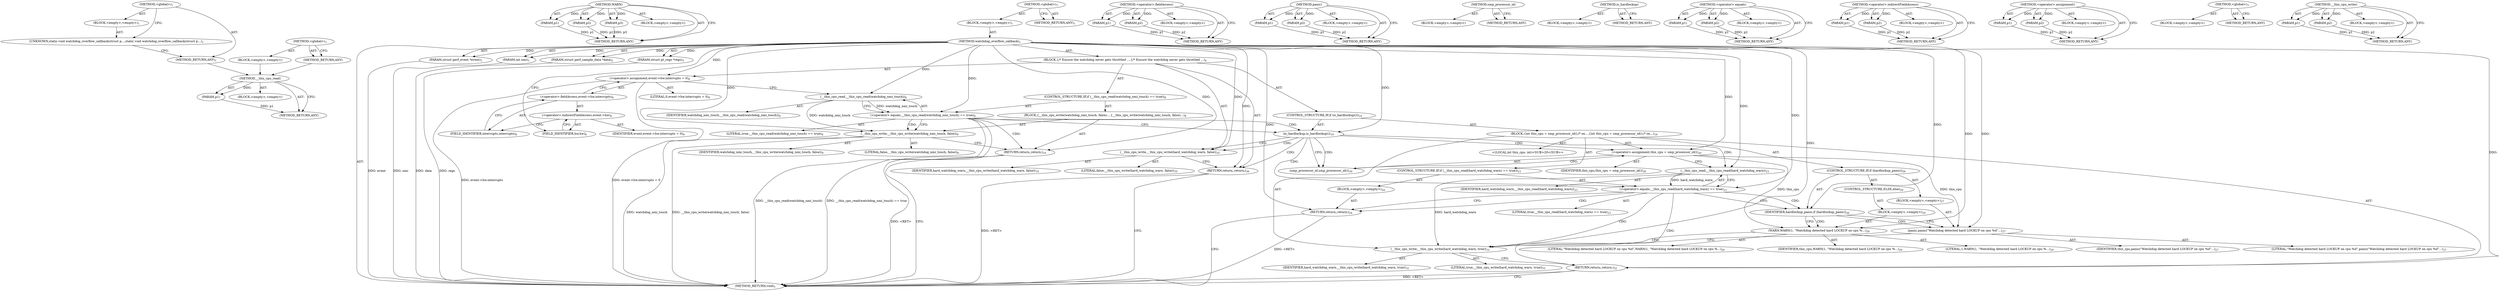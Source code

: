 digraph "&lt;global&gt;" {
vulnerable_112 [label=<(METHOD,__this_cpu_read)>];
vulnerable_113 [label=<(PARAM,p1)>];
vulnerable_114 [label=<(BLOCK,&lt;empty&gt;,&lt;empty&gt;)>];
vulnerable_115 [label=<(METHOD_RETURN,ANY)>];
vulnerable_132 [label=<(METHOD,WARN)>];
vulnerable_133 [label=<(PARAM,p1)>];
vulnerable_134 [label=<(PARAM,p2)>];
vulnerable_135 [label=<(PARAM,p3)>];
vulnerable_136 [label=<(BLOCK,&lt;empty&gt;,&lt;empty&gt;)>];
vulnerable_137 [label=<(METHOD_RETURN,ANY)>];
vulnerable_6 [label=<(METHOD,&lt;global&gt;)<SUB>1</SUB>>];
vulnerable_7 [label=<(BLOCK,&lt;empty&gt;,&lt;empty&gt;)<SUB>1</SUB>>];
vulnerable_8 [label=<(METHOD,watchdog_overflow_callback)<SUB>1</SUB>>];
vulnerable_9 [label=<(PARAM,struct perf_event *event)<SUB>1</SUB>>];
vulnerable_10 [label=<(PARAM,int nmi)<SUB>1</SUB>>];
vulnerable_11 [label=<(PARAM,struct perf_sample_data *data)<SUB>2</SUB>>];
vulnerable_12 [label=<(PARAM,struct pt_regs *regs)<SUB>3</SUB>>];
vulnerable_13 [label=<(BLOCK,{
	/* Ensure the watchdog never gets throttled ...,{
	/* Ensure the watchdog never gets throttled ...)<SUB>4</SUB>>];
vulnerable_14 [label=<(&lt;operator&gt;.assignment,event-&gt;hw.interrupts = 0)<SUB>6</SUB>>];
vulnerable_15 [label=<(&lt;operator&gt;.fieldAccess,event-&gt;hw.interrupts)<SUB>6</SUB>>];
vulnerable_16 [label=<(&lt;operator&gt;.indirectFieldAccess,event-&gt;hw)<SUB>6</SUB>>];
vulnerable_17 [label=<(IDENTIFIER,event,event-&gt;hw.interrupts = 0)<SUB>6</SUB>>];
vulnerable_18 [label=<(FIELD_IDENTIFIER,hw,hw)<SUB>6</SUB>>];
vulnerable_19 [label=<(FIELD_IDENTIFIER,interrupts,interrupts)<SUB>6</SUB>>];
vulnerable_20 [label=<(LITERAL,0,event-&gt;hw.interrupts = 0)<SUB>6</SUB>>];
vulnerable_21 [label=<(CONTROL_STRUCTURE,IF,if (__this_cpu_read(watchdog_nmi_touch) == true))<SUB>8</SUB>>];
vulnerable_22 [label=<(&lt;operator&gt;.equals,__this_cpu_read(watchdog_nmi_touch) == true)<SUB>8</SUB>>];
vulnerable_23 [label=<(__this_cpu_read,__this_cpu_read(watchdog_nmi_touch))<SUB>8</SUB>>];
vulnerable_24 [label=<(IDENTIFIER,watchdog_nmi_touch,__this_cpu_read(watchdog_nmi_touch))<SUB>8</SUB>>];
vulnerable_25 [label=<(LITERAL,true,__this_cpu_read(watchdog_nmi_touch) == true)<SUB>8</SUB>>];
vulnerable_26 [label=<(BLOCK,{
		__this_cpu_write(watchdog_nmi_touch, false)...,{
		__this_cpu_write(watchdog_nmi_touch, false)...)<SUB>8</SUB>>];
vulnerable_27 [label=<(__this_cpu_write,__this_cpu_write(watchdog_nmi_touch, false))<SUB>9</SUB>>];
vulnerable_28 [label=<(IDENTIFIER,watchdog_nmi_touch,__this_cpu_write(watchdog_nmi_touch, false))<SUB>9</SUB>>];
vulnerable_29 [label=<(LITERAL,false,__this_cpu_write(watchdog_nmi_touch, false))<SUB>9</SUB>>];
vulnerable_30 [label=<(RETURN,return;,return;)<SUB>10</SUB>>];
vulnerable_31 [label=<(CONTROL_STRUCTURE,IF,if (is_hardlockup()))<SUB>19</SUB>>];
vulnerable_32 [label=<(is_hardlockup,is_hardlockup())<SUB>19</SUB>>];
vulnerable_33 [label=<(BLOCK,{
		int this_cpu = smp_processor_id();

		/* on...,{
		int this_cpu = smp_processor_id();

		/* on...)<SUB>19</SUB>>];
vulnerable_34 [label="<(LOCAL,int this_cpu: int)<SUB>20</SUB>>"];
vulnerable_35 [label=<(&lt;operator&gt;.assignment,this_cpu = smp_processor_id())<SUB>20</SUB>>];
vulnerable_36 [label=<(IDENTIFIER,this_cpu,this_cpu = smp_processor_id())<SUB>20</SUB>>];
vulnerable_37 [label=<(smp_processor_id,smp_processor_id())<SUB>20</SUB>>];
vulnerable_38 [label=<(CONTROL_STRUCTURE,IF,if (__this_cpu_read(hard_watchdog_warn) == true))<SUB>23</SUB>>];
vulnerable_39 [label=<(&lt;operator&gt;.equals,__this_cpu_read(hard_watchdog_warn) == true)<SUB>23</SUB>>];
vulnerable_40 [label=<(__this_cpu_read,__this_cpu_read(hard_watchdog_warn))<SUB>23</SUB>>];
vulnerable_41 [label=<(IDENTIFIER,hard_watchdog_warn,__this_cpu_read(hard_watchdog_warn))<SUB>23</SUB>>];
vulnerable_42 [label=<(LITERAL,true,__this_cpu_read(hard_watchdog_warn) == true)<SUB>23</SUB>>];
vulnerable_43 [label=<(BLOCK,&lt;empty&gt;,&lt;empty&gt;)<SUB>24</SUB>>];
vulnerable_44 [label=<(RETURN,return;,return;)<SUB>24</SUB>>];
vulnerable_45 [label=<(CONTROL_STRUCTURE,IF,if (hardlockup_panic))<SUB>26</SUB>>];
vulnerable_46 [label=<(IDENTIFIER,hardlockup_panic,if (hardlockup_panic))<SUB>26</SUB>>];
vulnerable_47 [label=<(BLOCK,&lt;empty&gt;,&lt;empty&gt;)<SUB>27</SUB>>];
vulnerable_48 [label=<(panic,panic(&quot;Watchdog detected hard LOCKUP on cpu %d&quot;...)<SUB>27</SUB>>];
vulnerable_49 [label=<(LITERAL,&quot;Watchdog detected hard LOCKUP on cpu %d&quot;,panic(&quot;Watchdog detected hard LOCKUP on cpu %d&quot;...)<SUB>27</SUB>>];
vulnerable_50 [label=<(IDENTIFIER,this_cpu,panic(&quot;Watchdog detected hard LOCKUP on cpu %d&quot;...)<SUB>27</SUB>>];
vulnerable_51 [label=<(CONTROL_STRUCTURE,ELSE,else)<SUB>29</SUB>>];
vulnerable_52 [label=<(BLOCK,&lt;empty&gt;,&lt;empty&gt;)<SUB>29</SUB>>];
vulnerable_53 [label=<(WARN,WARN(1, &quot;Watchdog detected hard LOCKUP on cpu %...)<SUB>29</SUB>>];
vulnerable_54 [label=<(LITERAL,1,WARN(1, &quot;Watchdog detected hard LOCKUP on cpu %...)<SUB>29</SUB>>];
vulnerable_55 [label=<(LITERAL,&quot;Watchdog detected hard LOCKUP on cpu %d&quot;,WARN(1, &quot;Watchdog detected hard LOCKUP on cpu %...)<SUB>29</SUB>>];
vulnerable_56 [label=<(IDENTIFIER,this_cpu,WARN(1, &quot;Watchdog detected hard LOCKUP on cpu %...)<SUB>29</SUB>>];
vulnerable_57 [label=<(__this_cpu_write,__this_cpu_write(hard_watchdog_warn, true))<SUB>31</SUB>>];
vulnerable_58 [label=<(IDENTIFIER,hard_watchdog_warn,__this_cpu_write(hard_watchdog_warn, true))<SUB>31</SUB>>];
vulnerable_59 [label=<(LITERAL,true,__this_cpu_write(hard_watchdog_warn, true))<SUB>31</SUB>>];
vulnerable_60 [label=<(RETURN,return;,return;)<SUB>32</SUB>>];
vulnerable_61 [label=<(__this_cpu_write,__this_cpu_write(hard_watchdog_warn, false))<SUB>35</SUB>>];
vulnerable_62 [label=<(IDENTIFIER,hard_watchdog_warn,__this_cpu_write(hard_watchdog_warn, false))<SUB>35</SUB>>];
vulnerable_63 [label=<(LITERAL,false,__this_cpu_write(hard_watchdog_warn, false))<SUB>35</SUB>>];
vulnerable_64 [label=<(RETURN,return;,return;)<SUB>36</SUB>>];
vulnerable_65 [label=<(METHOD_RETURN,void)<SUB>1</SUB>>];
vulnerable_67 [label=<(METHOD_RETURN,ANY)<SUB>1</SUB>>];
vulnerable_97 [label=<(METHOD,&lt;operator&gt;.fieldAccess)>];
vulnerable_98 [label=<(PARAM,p1)>];
vulnerable_99 [label=<(PARAM,p2)>];
vulnerable_100 [label=<(BLOCK,&lt;empty&gt;,&lt;empty&gt;)>];
vulnerable_101 [label=<(METHOD_RETURN,ANY)>];
vulnerable_127 [label=<(METHOD,panic)>];
vulnerable_128 [label=<(PARAM,p1)>];
vulnerable_129 [label=<(PARAM,p2)>];
vulnerable_130 [label=<(BLOCK,&lt;empty&gt;,&lt;empty&gt;)>];
vulnerable_131 [label=<(METHOD_RETURN,ANY)>];
vulnerable_124 [label=<(METHOD,smp_processor_id)>];
vulnerable_125 [label=<(BLOCK,&lt;empty&gt;,&lt;empty&gt;)>];
vulnerable_126 [label=<(METHOD_RETURN,ANY)>];
vulnerable_121 [label=<(METHOD,is_hardlockup)>];
vulnerable_122 [label=<(BLOCK,&lt;empty&gt;,&lt;empty&gt;)>];
vulnerable_123 [label=<(METHOD_RETURN,ANY)>];
vulnerable_107 [label=<(METHOD,&lt;operator&gt;.equals)>];
vulnerable_108 [label=<(PARAM,p1)>];
vulnerable_109 [label=<(PARAM,p2)>];
vulnerable_110 [label=<(BLOCK,&lt;empty&gt;,&lt;empty&gt;)>];
vulnerable_111 [label=<(METHOD_RETURN,ANY)>];
vulnerable_102 [label=<(METHOD,&lt;operator&gt;.indirectFieldAccess)>];
vulnerable_103 [label=<(PARAM,p1)>];
vulnerable_104 [label=<(PARAM,p2)>];
vulnerable_105 [label=<(BLOCK,&lt;empty&gt;,&lt;empty&gt;)>];
vulnerable_106 [label=<(METHOD_RETURN,ANY)>];
vulnerable_92 [label=<(METHOD,&lt;operator&gt;.assignment)>];
vulnerable_93 [label=<(PARAM,p1)>];
vulnerable_94 [label=<(PARAM,p2)>];
vulnerable_95 [label=<(BLOCK,&lt;empty&gt;,&lt;empty&gt;)>];
vulnerable_96 [label=<(METHOD_RETURN,ANY)>];
vulnerable_86 [label=<(METHOD,&lt;global&gt;)<SUB>1</SUB>>];
vulnerable_87 [label=<(BLOCK,&lt;empty&gt;,&lt;empty&gt;)>];
vulnerable_88 [label=<(METHOD_RETURN,ANY)>];
vulnerable_116 [label=<(METHOD,__this_cpu_write)>];
vulnerable_117 [label=<(PARAM,p1)>];
vulnerable_118 [label=<(PARAM,p2)>];
vulnerable_119 [label=<(BLOCK,&lt;empty&gt;,&lt;empty&gt;)>];
vulnerable_120 [label=<(METHOD_RETURN,ANY)>];
fixed_6 [label=<(METHOD,&lt;global&gt;)<SUB>1</SUB>>];
fixed_7 [label=<(BLOCK,&lt;empty&gt;,&lt;empty&gt;)<SUB>1</SUB>>];
fixed_8 [label=<(UNKNOWN,static void watchdog_overflow_callback(struct p...,static void watchdog_overflow_callback(struct p...)<SUB>1</SUB>>];
fixed_9 [label=<(METHOD_RETURN,ANY)<SUB>1</SUB>>];
fixed_14 [label=<(METHOD,&lt;global&gt;)<SUB>1</SUB>>];
fixed_15 [label=<(BLOCK,&lt;empty&gt;,&lt;empty&gt;)>];
fixed_16 [label=<(METHOD_RETURN,ANY)>];
vulnerable_112 -> vulnerable_113  [key=0, label="AST: "];
vulnerable_112 -> vulnerable_113  [key=1, label="DDG: "];
vulnerable_112 -> vulnerable_114  [key=0, label="AST: "];
vulnerable_112 -> vulnerable_115  [key=0, label="AST: "];
vulnerable_112 -> vulnerable_115  [key=1, label="CFG: "];
vulnerable_113 -> vulnerable_115  [key=0, label="DDG: p1"];
vulnerable_132 -> vulnerable_133  [key=0, label="AST: "];
vulnerable_132 -> vulnerable_133  [key=1, label="DDG: "];
vulnerable_132 -> vulnerable_136  [key=0, label="AST: "];
vulnerable_132 -> vulnerable_134  [key=0, label="AST: "];
vulnerable_132 -> vulnerable_134  [key=1, label="DDG: "];
vulnerable_132 -> vulnerable_137  [key=0, label="AST: "];
vulnerable_132 -> vulnerable_137  [key=1, label="CFG: "];
vulnerable_132 -> vulnerable_135  [key=0, label="AST: "];
vulnerable_132 -> vulnerable_135  [key=1, label="DDG: "];
vulnerable_133 -> vulnerable_137  [key=0, label="DDG: p1"];
vulnerable_134 -> vulnerable_137  [key=0, label="DDG: p2"];
vulnerable_135 -> vulnerable_137  [key=0, label="DDG: p3"];
vulnerable_6 -> vulnerable_7  [key=0, label="AST: "];
vulnerable_6 -> vulnerable_67  [key=0, label="AST: "];
vulnerable_6 -> vulnerable_67  [key=1, label="CFG: "];
vulnerable_7 -> vulnerable_8  [key=0, label="AST: "];
vulnerable_8 -> vulnerable_9  [key=0, label="AST: "];
vulnerable_8 -> vulnerable_9  [key=1, label="DDG: "];
vulnerable_8 -> vulnerable_10  [key=0, label="AST: "];
vulnerable_8 -> vulnerable_10  [key=1, label="DDG: "];
vulnerable_8 -> vulnerable_11  [key=0, label="AST: "];
vulnerable_8 -> vulnerable_11  [key=1, label="DDG: "];
vulnerable_8 -> vulnerable_12  [key=0, label="AST: "];
vulnerable_8 -> vulnerable_12  [key=1, label="DDG: "];
vulnerable_8 -> vulnerable_13  [key=0, label="AST: "];
vulnerable_8 -> vulnerable_65  [key=0, label="AST: "];
vulnerable_8 -> vulnerable_18  [key=0, label="CFG: "];
vulnerable_8 -> vulnerable_14  [key=0, label="DDG: "];
vulnerable_8 -> vulnerable_64  [key=0, label="DDG: "];
vulnerable_8 -> vulnerable_32  [key=0, label="DDG: "];
vulnerable_8 -> vulnerable_61  [key=0, label="DDG: "];
vulnerable_8 -> vulnerable_22  [key=0, label="DDG: "];
vulnerable_8 -> vulnerable_30  [key=0, label="DDG: "];
vulnerable_8 -> vulnerable_35  [key=0, label="DDG: "];
vulnerable_8 -> vulnerable_60  [key=0, label="DDG: "];
vulnerable_8 -> vulnerable_23  [key=0, label="DDG: "];
vulnerable_8 -> vulnerable_27  [key=0, label="DDG: "];
vulnerable_8 -> vulnerable_46  [key=0, label="DDG: "];
vulnerable_8 -> vulnerable_57  [key=0, label="DDG: "];
vulnerable_8 -> vulnerable_39  [key=0, label="DDG: "];
vulnerable_8 -> vulnerable_44  [key=0, label="DDG: "];
vulnerable_8 -> vulnerable_40  [key=0, label="DDG: "];
vulnerable_8 -> vulnerable_48  [key=0, label="DDG: "];
vulnerable_8 -> vulnerable_53  [key=0, label="DDG: "];
vulnerable_9 -> vulnerable_65  [key=0, label="DDG: event"];
vulnerable_10 -> vulnerable_65  [key=0, label="DDG: nmi"];
vulnerable_11 -> vulnerable_65  [key=0, label="DDG: data"];
vulnerable_12 -> vulnerable_65  [key=0, label="DDG: regs"];
vulnerable_13 -> vulnerable_14  [key=0, label="AST: "];
vulnerable_13 -> vulnerable_21  [key=0, label="AST: "];
vulnerable_13 -> vulnerable_31  [key=0, label="AST: "];
vulnerable_13 -> vulnerable_61  [key=0, label="AST: "];
vulnerable_13 -> vulnerable_64  [key=0, label="AST: "];
vulnerable_14 -> vulnerable_15  [key=0, label="AST: "];
vulnerable_14 -> vulnerable_20  [key=0, label="AST: "];
vulnerable_14 -> vulnerable_23  [key=0, label="CFG: "];
vulnerable_14 -> vulnerable_65  [key=0, label="DDG: event-&gt;hw.interrupts"];
vulnerable_14 -> vulnerable_65  [key=1, label="DDG: event-&gt;hw.interrupts = 0"];
vulnerable_15 -> vulnerable_16  [key=0, label="AST: "];
vulnerable_15 -> vulnerable_19  [key=0, label="AST: "];
vulnerable_15 -> vulnerable_14  [key=0, label="CFG: "];
vulnerable_16 -> vulnerable_17  [key=0, label="AST: "];
vulnerable_16 -> vulnerable_18  [key=0, label="AST: "];
vulnerable_16 -> vulnerable_19  [key=0, label="CFG: "];
vulnerable_18 -> vulnerable_16  [key=0, label="CFG: "];
vulnerable_19 -> vulnerable_15  [key=0, label="CFG: "];
vulnerable_21 -> vulnerable_22  [key=0, label="AST: "];
vulnerable_21 -> vulnerable_26  [key=0, label="AST: "];
vulnerable_22 -> vulnerable_23  [key=0, label="AST: "];
vulnerable_22 -> vulnerable_25  [key=0, label="AST: "];
vulnerable_22 -> vulnerable_32  [key=0, label="CFG: "];
vulnerable_22 -> vulnerable_32  [key=1, label="CDG: "];
vulnerable_22 -> vulnerable_27  [key=0, label="CFG: "];
vulnerable_22 -> vulnerable_27  [key=1, label="CDG: "];
vulnerable_22 -> vulnerable_65  [key=0, label="DDG: __this_cpu_read(watchdog_nmi_touch)"];
vulnerable_22 -> vulnerable_65  [key=1, label="DDG: __this_cpu_read(watchdog_nmi_touch) == true"];
vulnerable_22 -> vulnerable_30  [key=0, label="CDG: "];
vulnerable_23 -> vulnerable_24  [key=0, label="AST: "];
vulnerable_23 -> vulnerable_22  [key=0, label="CFG: "];
vulnerable_23 -> vulnerable_22  [key=1, label="DDG: watchdog_nmi_touch"];
vulnerable_23 -> vulnerable_27  [key=0, label="DDG: watchdog_nmi_touch"];
vulnerable_26 -> vulnerable_27  [key=0, label="AST: "];
vulnerable_26 -> vulnerable_30  [key=0, label="AST: "];
vulnerable_27 -> vulnerable_28  [key=0, label="AST: "];
vulnerable_27 -> vulnerable_29  [key=0, label="AST: "];
vulnerable_27 -> vulnerable_30  [key=0, label="CFG: "];
vulnerable_27 -> vulnerable_65  [key=0, label="DDG: watchdog_nmi_touch"];
vulnerable_27 -> vulnerable_65  [key=1, label="DDG: __this_cpu_write(watchdog_nmi_touch, false)"];
vulnerable_30 -> vulnerable_65  [key=0, label="CFG: "];
vulnerable_30 -> vulnerable_65  [key=1, label="DDG: &lt;RET&gt;"];
vulnerable_31 -> vulnerable_32  [key=0, label="AST: "];
vulnerable_31 -> vulnerable_33  [key=0, label="AST: "];
vulnerable_32 -> vulnerable_37  [key=0, label="CFG: "];
vulnerable_32 -> vulnerable_37  [key=1, label="CDG: "];
vulnerable_32 -> vulnerable_61  [key=0, label="CFG: "];
vulnerable_32 -> vulnerable_61  [key=1, label="CDG: "];
vulnerable_32 -> vulnerable_64  [key=0, label="CDG: "];
vulnerable_32 -> vulnerable_40  [key=0, label="CDG: "];
vulnerable_32 -> vulnerable_35  [key=0, label="CDG: "];
vulnerable_32 -> vulnerable_39  [key=0, label="CDG: "];
vulnerable_33 -> vulnerable_34  [key=0, label="AST: "];
vulnerable_33 -> vulnerable_35  [key=0, label="AST: "];
vulnerable_33 -> vulnerable_38  [key=0, label="AST: "];
vulnerable_33 -> vulnerable_45  [key=0, label="AST: "];
vulnerable_33 -> vulnerable_57  [key=0, label="AST: "];
vulnerable_33 -> vulnerable_60  [key=0, label="AST: "];
vulnerable_35 -> vulnerable_36  [key=0, label="AST: "];
vulnerable_35 -> vulnerable_37  [key=0, label="AST: "];
vulnerable_35 -> vulnerable_40  [key=0, label="CFG: "];
vulnerable_35 -> vulnerable_48  [key=0, label="DDG: this_cpu"];
vulnerable_35 -> vulnerable_53  [key=0, label="DDG: this_cpu"];
vulnerable_37 -> vulnerable_35  [key=0, label="CFG: "];
vulnerable_38 -> vulnerable_39  [key=0, label="AST: "];
vulnerable_38 -> vulnerable_43  [key=0, label="AST: "];
vulnerable_39 -> vulnerable_40  [key=0, label="AST: "];
vulnerable_39 -> vulnerable_42  [key=0, label="AST: "];
vulnerable_39 -> vulnerable_44  [key=0, label="CFG: "];
vulnerable_39 -> vulnerable_44  [key=1, label="CDG: "];
vulnerable_39 -> vulnerable_46  [key=0, label="CFG: "];
vulnerable_39 -> vulnerable_46  [key=1, label="CDG: "];
vulnerable_39 -> vulnerable_60  [key=0, label="CDG: "];
vulnerable_39 -> vulnerable_57  [key=0, label="CDG: "];
vulnerable_40 -> vulnerable_41  [key=0, label="AST: "];
vulnerable_40 -> vulnerable_39  [key=0, label="CFG: "];
vulnerable_40 -> vulnerable_39  [key=1, label="DDG: hard_watchdog_warn"];
vulnerable_40 -> vulnerable_57  [key=0, label="DDG: hard_watchdog_warn"];
vulnerable_43 -> vulnerable_44  [key=0, label="AST: "];
vulnerable_44 -> vulnerable_65  [key=0, label="CFG: "];
vulnerable_44 -> vulnerable_65  [key=1, label="DDG: &lt;RET&gt;"];
vulnerable_45 -> vulnerable_46  [key=0, label="AST: "];
vulnerable_45 -> vulnerable_47  [key=0, label="AST: "];
vulnerable_45 -> vulnerable_51  [key=0, label="AST: "];
vulnerable_46 -> vulnerable_48  [key=0, label="CFG: "];
vulnerable_46 -> vulnerable_48  [key=1, label="CDG: "];
vulnerable_46 -> vulnerable_53  [key=0, label="CFG: "];
vulnerable_46 -> vulnerable_53  [key=1, label="CDG: "];
vulnerable_47 -> vulnerable_48  [key=0, label="AST: "];
vulnerable_48 -> vulnerable_49  [key=0, label="AST: "];
vulnerable_48 -> vulnerable_50  [key=0, label="AST: "];
vulnerable_48 -> vulnerable_57  [key=0, label="CFG: "];
vulnerable_51 -> vulnerable_52  [key=0, label="AST: "];
vulnerable_52 -> vulnerable_53  [key=0, label="AST: "];
vulnerable_53 -> vulnerable_54  [key=0, label="AST: "];
vulnerable_53 -> vulnerable_55  [key=0, label="AST: "];
vulnerable_53 -> vulnerable_56  [key=0, label="AST: "];
vulnerable_53 -> vulnerable_57  [key=0, label="CFG: "];
vulnerable_57 -> vulnerable_58  [key=0, label="AST: "];
vulnerable_57 -> vulnerable_59  [key=0, label="AST: "];
vulnerable_57 -> vulnerable_60  [key=0, label="CFG: "];
vulnerable_60 -> vulnerable_65  [key=0, label="CFG: "];
vulnerable_60 -> vulnerable_65  [key=1, label="DDG: &lt;RET&gt;"];
vulnerable_61 -> vulnerable_62  [key=0, label="AST: "];
vulnerable_61 -> vulnerable_63  [key=0, label="AST: "];
vulnerable_61 -> vulnerable_64  [key=0, label="CFG: "];
vulnerable_64 -> vulnerable_65  [key=0, label="CFG: "];
vulnerable_64 -> vulnerable_65  [key=1, label="DDG: &lt;RET&gt;"];
vulnerable_97 -> vulnerable_98  [key=0, label="AST: "];
vulnerable_97 -> vulnerable_98  [key=1, label="DDG: "];
vulnerable_97 -> vulnerable_100  [key=0, label="AST: "];
vulnerable_97 -> vulnerable_99  [key=0, label="AST: "];
vulnerable_97 -> vulnerable_99  [key=1, label="DDG: "];
vulnerable_97 -> vulnerable_101  [key=0, label="AST: "];
vulnerable_97 -> vulnerable_101  [key=1, label="CFG: "];
vulnerable_98 -> vulnerable_101  [key=0, label="DDG: p1"];
vulnerable_99 -> vulnerable_101  [key=0, label="DDG: p2"];
vulnerable_127 -> vulnerable_128  [key=0, label="AST: "];
vulnerable_127 -> vulnerable_128  [key=1, label="DDG: "];
vulnerable_127 -> vulnerable_130  [key=0, label="AST: "];
vulnerable_127 -> vulnerable_129  [key=0, label="AST: "];
vulnerable_127 -> vulnerable_129  [key=1, label="DDG: "];
vulnerable_127 -> vulnerable_131  [key=0, label="AST: "];
vulnerable_127 -> vulnerable_131  [key=1, label="CFG: "];
vulnerable_128 -> vulnerable_131  [key=0, label="DDG: p1"];
vulnerable_129 -> vulnerable_131  [key=0, label="DDG: p2"];
vulnerable_124 -> vulnerable_125  [key=0, label="AST: "];
vulnerable_124 -> vulnerable_126  [key=0, label="AST: "];
vulnerable_124 -> vulnerable_126  [key=1, label="CFG: "];
vulnerable_121 -> vulnerable_122  [key=0, label="AST: "];
vulnerable_121 -> vulnerable_123  [key=0, label="AST: "];
vulnerable_121 -> vulnerable_123  [key=1, label="CFG: "];
vulnerable_107 -> vulnerable_108  [key=0, label="AST: "];
vulnerable_107 -> vulnerable_108  [key=1, label="DDG: "];
vulnerable_107 -> vulnerable_110  [key=0, label="AST: "];
vulnerable_107 -> vulnerable_109  [key=0, label="AST: "];
vulnerable_107 -> vulnerable_109  [key=1, label="DDG: "];
vulnerable_107 -> vulnerable_111  [key=0, label="AST: "];
vulnerable_107 -> vulnerable_111  [key=1, label="CFG: "];
vulnerable_108 -> vulnerable_111  [key=0, label="DDG: p1"];
vulnerable_109 -> vulnerable_111  [key=0, label="DDG: p2"];
vulnerable_102 -> vulnerable_103  [key=0, label="AST: "];
vulnerable_102 -> vulnerable_103  [key=1, label="DDG: "];
vulnerable_102 -> vulnerable_105  [key=0, label="AST: "];
vulnerable_102 -> vulnerable_104  [key=0, label="AST: "];
vulnerable_102 -> vulnerable_104  [key=1, label="DDG: "];
vulnerable_102 -> vulnerable_106  [key=0, label="AST: "];
vulnerable_102 -> vulnerable_106  [key=1, label="CFG: "];
vulnerable_103 -> vulnerable_106  [key=0, label="DDG: p1"];
vulnerable_104 -> vulnerable_106  [key=0, label="DDG: p2"];
vulnerable_92 -> vulnerable_93  [key=0, label="AST: "];
vulnerable_92 -> vulnerable_93  [key=1, label="DDG: "];
vulnerable_92 -> vulnerable_95  [key=0, label="AST: "];
vulnerable_92 -> vulnerable_94  [key=0, label="AST: "];
vulnerable_92 -> vulnerable_94  [key=1, label="DDG: "];
vulnerable_92 -> vulnerable_96  [key=0, label="AST: "];
vulnerable_92 -> vulnerable_96  [key=1, label="CFG: "];
vulnerable_93 -> vulnerable_96  [key=0, label="DDG: p1"];
vulnerable_94 -> vulnerable_96  [key=0, label="DDG: p2"];
vulnerable_86 -> vulnerable_87  [key=0, label="AST: "];
vulnerable_86 -> vulnerable_88  [key=0, label="AST: "];
vulnerable_86 -> vulnerable_88  [key=1, label="CFG: "];
vulnerable_116 -> vulnerable_117  [key=0, label="AST: "];
vulnerable_116 -> vulnerable_117  [key=1, label="DDG: "];
vulnerable_116 -> vulnerable_119  [key=0, label="AST: "];
vulnerable_116 -> vulnerable_118  [key=0, label="AST: "];
vulnerable_116 -> vulnerable_118  [key=1, label="DDG: "];
vulnerable_116 -> vulnerable_120  [key=0, label="AST: "];
vulnerable_116 -> vulnerable_120  [key=1, label="CFG: "];
vulnerable_117 -> vulnerable_120  [key=0, label="DDG: p1"];
vulnerable_118 -> vulnerable_120  [key=0, label="DDG: p2"];
fixed_6 -> fixed_7  [key=0, label="AST: "];
fixed_6 -> fixed_9  [key=0, label="AST: "];
fixed_6 -> fixed_8  [key=0, label="CFG: "];
fixed_7 -> fixed_8  [key=0, label="AST: "];
fixed_8 -> fixed_9  [key=0, label="CFG: "];
fixed_9 -> vulnerable_112  [key=0];
fixed_14 -> fixed_15  [key=0, label="AST: "];
fixed_14 -> fixed_16  [key=0, label="AST: "];
fixed_14 -> fixed_16  [key=1, label="CFG: "];
fixed_15 -> vulnerable_112  [key=0];
fixed_16 -> vulnerable_112  [key=0];
}
